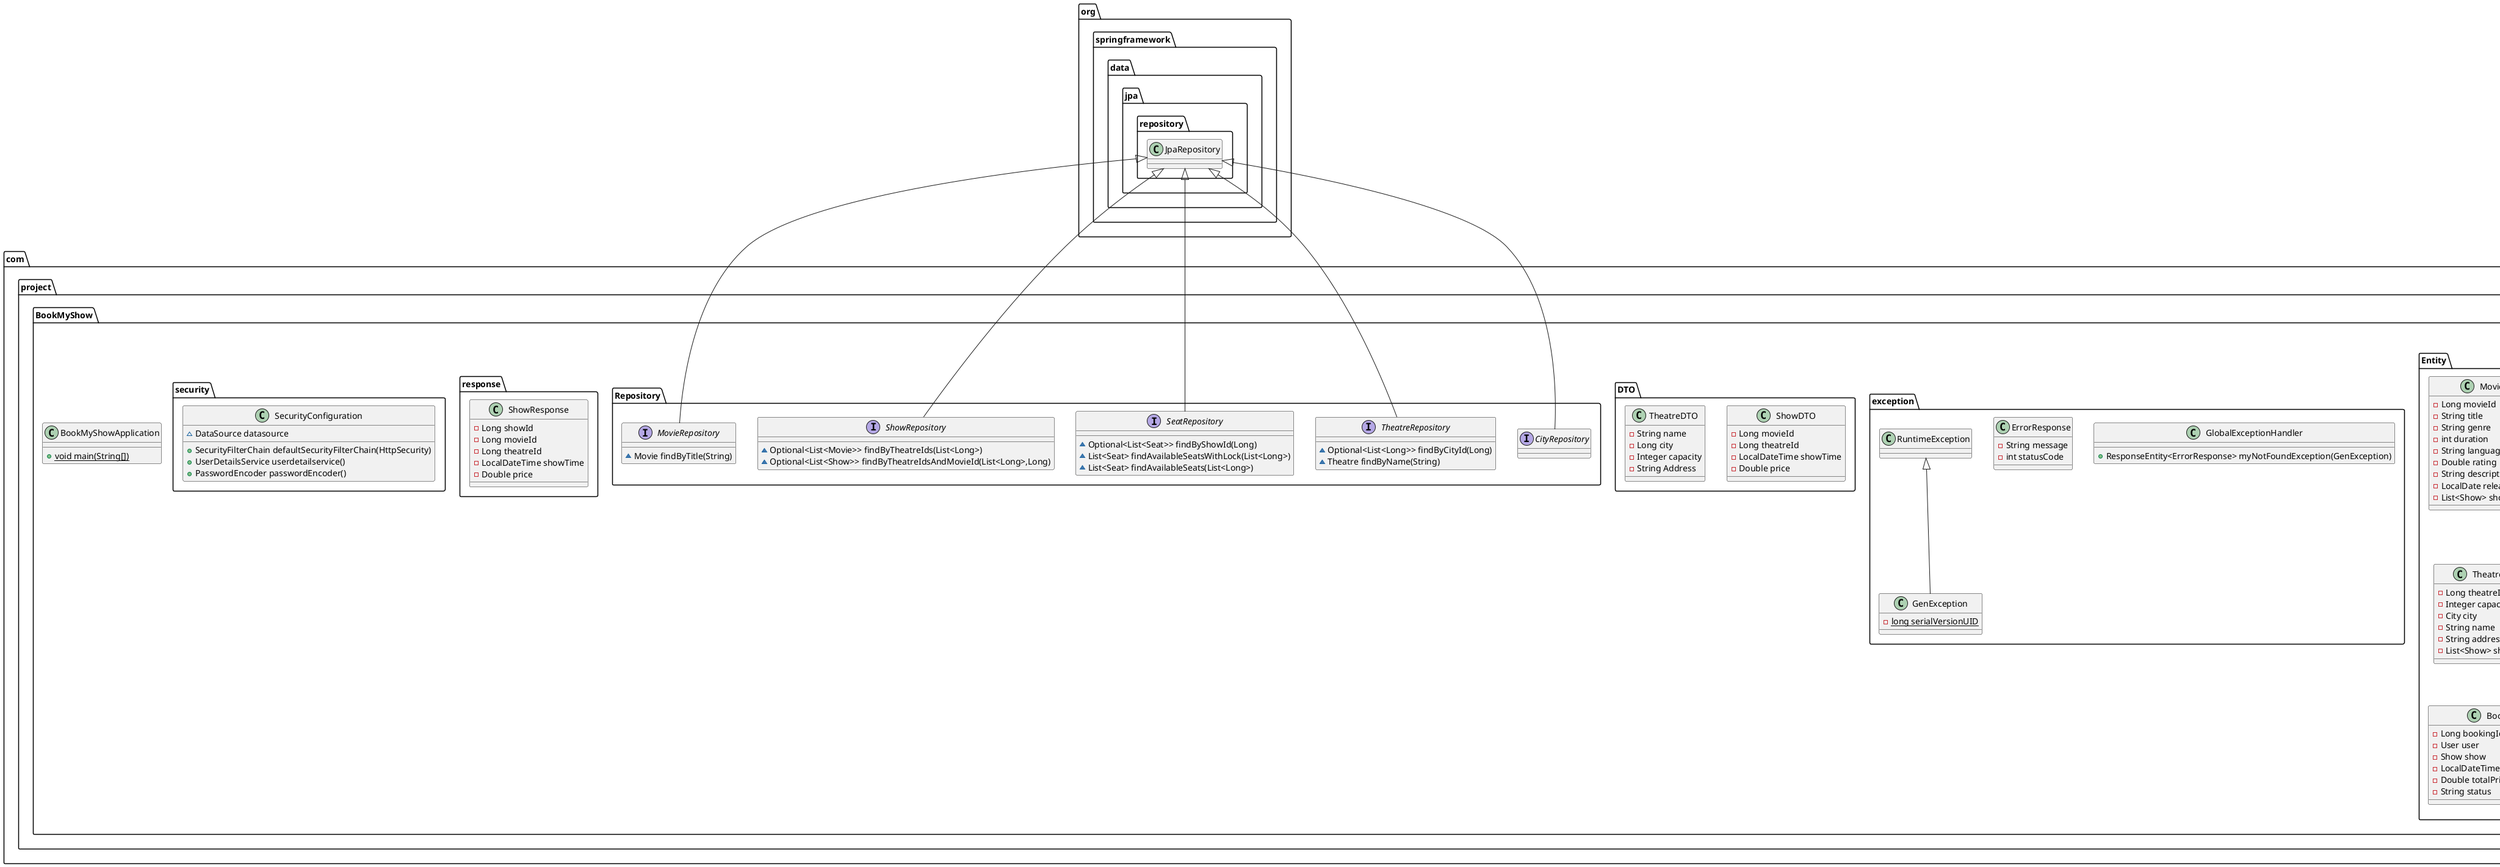 @startuml
class com.project.BookMyShow.Service.SeatService {
- SeatRepository seatRepository
+ String bookMovieSeats(List<Long>)
+ String payment(List<Long>)
}


class com.project.BookMyShow.Controller.SeatBookingController {
- SeatService seatService
+ String bookSeats(List<Long>)
+ String payment(List<Long>)
}


class com.project.BookMyShow.Entity.Movie {
- Long movieId
- String title
- String genre
- int duration
- String language
- Double rating
- String description
- LocalDate releaseDate
- List<Show> shows
}

class com.project.BookMyShow.Entity.Address {
- Long addressId
- String street
- String buildingName
- String city
- String state
- String country
- String pincode
}

class com.project.BookMyShow.exception.GlobalExceptionHandler {
+ ResponseEntity<ErrorResponse> myNotFoundException(GenException)
}

class com.project.BookMyShow.DTO.ShowDTO {
- Long movieId
- Long theatreId
- LocalDateTime showTime
- Double price
}

interface com.project.BookMyShow.Repository.CityRepository {
}
interface com.project.BookMyShow.Repository.TheatreRepository {
~ Optional<List<Long>> findByCityId(Long)
~ Theatre findByName(String)
}

class com.project.BookMyShow.Entity.Show {
- Long showId
- Movie movie
- Theatre theatre
- LocalDateTime showTime
- Double price
- List<Booking> bookings
}

class com.project.BookMyShow.response.ShowResponse {
- Long showId
- Long movieId
- Long theatreId
- LocalDateTime showTime
- Double price
}

class com.project.BookMyShow.security.SecurityConfiguration {
~ DataSource datasource
+ SecurityFilterChain defaultSecurityFilterChain(HttpSecurity)
+ UserDetailsService userdetailservice()
+ PasswordEncoder passwordEncoder()
}


class com.project.BookMyShow.DTO.TheatreDTO {
- String name
- Long city
- Integer capacity
- String Address
}

interface com.project.BookMyShow.Repository.SeatRepository {
~ Optional<List<Seat>> findByShowId(Long)
~ List<Seat> findAvailableSeatsWithLock(List<Long>)
~ List<Seat> findAvailableSeats(List<Long>)
}

class com.project.BookMyShow.Controller.MovieController {
- MovieService movieService
+ ResponseEntity<List<Movie>> getAllMoviesFromCity(Long)
+ ResponseEntity<Map<String,List<Show>>> getAllShowsFromCityAndMovie(Long,Long)
+ ResponseEntity<List<Seat>> getSeatsfromShow(Long)
+ ResponseEntity<Movie> createNewMovie(Movie)
+ ResponseEntity<Theatre> createNewTheatre(TheatreDTO)
+ ResponseEntity<Show> createNewShow(ShowDTO)
}


interface com.project.BookMyShow.Repository.ShowRepository {
~ Optional<List<Movie>> findByTheatreIds(List<Long>)
~ Optional<List<Show>> findByTheatreIdsAndMovieId(List<Long>,Long)
}

class com.project.BookMyShow.exception.ErrorResponse {
- String message
- int statusCode
}

class com.project.BookMyShow.Entity.Theatre {
- Long theatreId
- Integer capacity
- City city
- String name
- String address
- List<Show> shows
}

class com.project.BookMyShow.BookMyShowApplication {
+ {static} void main(String[])
}

class com.project.BookMyShow.Entity.Seat {
- Long seatId
- Theatre theatre
- String seatNumber
- Boolean isBooked
- LocalDateTime lockedUntil
- Show show
}

class com.project.BookMyShow.Service.MovieService {
- TheatreRepository theatreRepository
- ShowRepository showRepository
- SeatRepository seatRepository
- MovieRepository movieRepository
- CityRepository cityRepository
+ List<Movie> getAllMovies(Long)
+ Map<String,List<Show>> getAllShows(Long,Long)
+ List<Seat> getAllseats(Long)
+ Movie addNewMovie(Movie)
+ Theatre createTheatre(TheatreDTO)
+ List<Theatre> getthea()
+ Show createShow(ShowDTO)
}


class com.project.BookMyShow.Entity.City {
- Long cityId
- String cityName
- String state
- String country
- List<Theatre> theatres
}

class com.project.BookMyShow.Entity.Booking {
- Long bookingId
- User user
- Show show
- LocalDateTime bookingTime
- Double totalPrice
- String status
}

interface com.project.BookMyShow.Repository.MovieRepository {
~ Movie findByTitle(String)
}

class com.project.BookMyShow.Entity.User {
- Long userId
- String name
- String email
- String phoneNumber
- LocalDateTime createdAt
- LocalDateTime updatedAt
- List<Booking> bookings
}

class com.project.BookMyShow.exception.GenException {
- {static} long serialVersionUID
}



org.springframework.data.jpa.repository.JpaRepository <|-- com.project.BookMyShow.Repository.CityRepository
org.springframework.data.jpa.repository.JpaRepository <|-- com.project.BookMyShow.Repository.TheatreRepository
org.springframework.data.jpa.repository.JpaRepository <|-- com.project.BookMyShow.Repository.SeatRepository
org.springframework.data.jpa.repository.JpaRepository <|-- com.project.BookMyShow.Repository.ShowRepository
org.springframework.data.jpa.repository.JpaRepository <|-- com.project.BookMyShow.Repository.MovieRepository
com.project.BookMyShow.exception.RuntimeException <|-- com.project.BookMyShow.exception.GenException
@enduml
